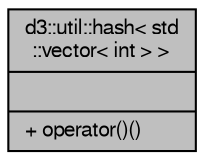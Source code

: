 digraph "d3::util::hash&lt; std::vector&lt; int &gt; &gt;"
{
  edge [fontname="FreeSans",fontsize="10",labelfontname="FreeSans",labelfontsize="10"];
  node [fontname="FreeSans",fontsize="10",shape=record];
  Node1 [label="{d3::util::hash\< std\l::vector\< int \> \>\n||+ operator()()\l}",height=0.2,width=0.4,color="black", fillcolor="grey75", style="filled" fontcolor="black"];
}
